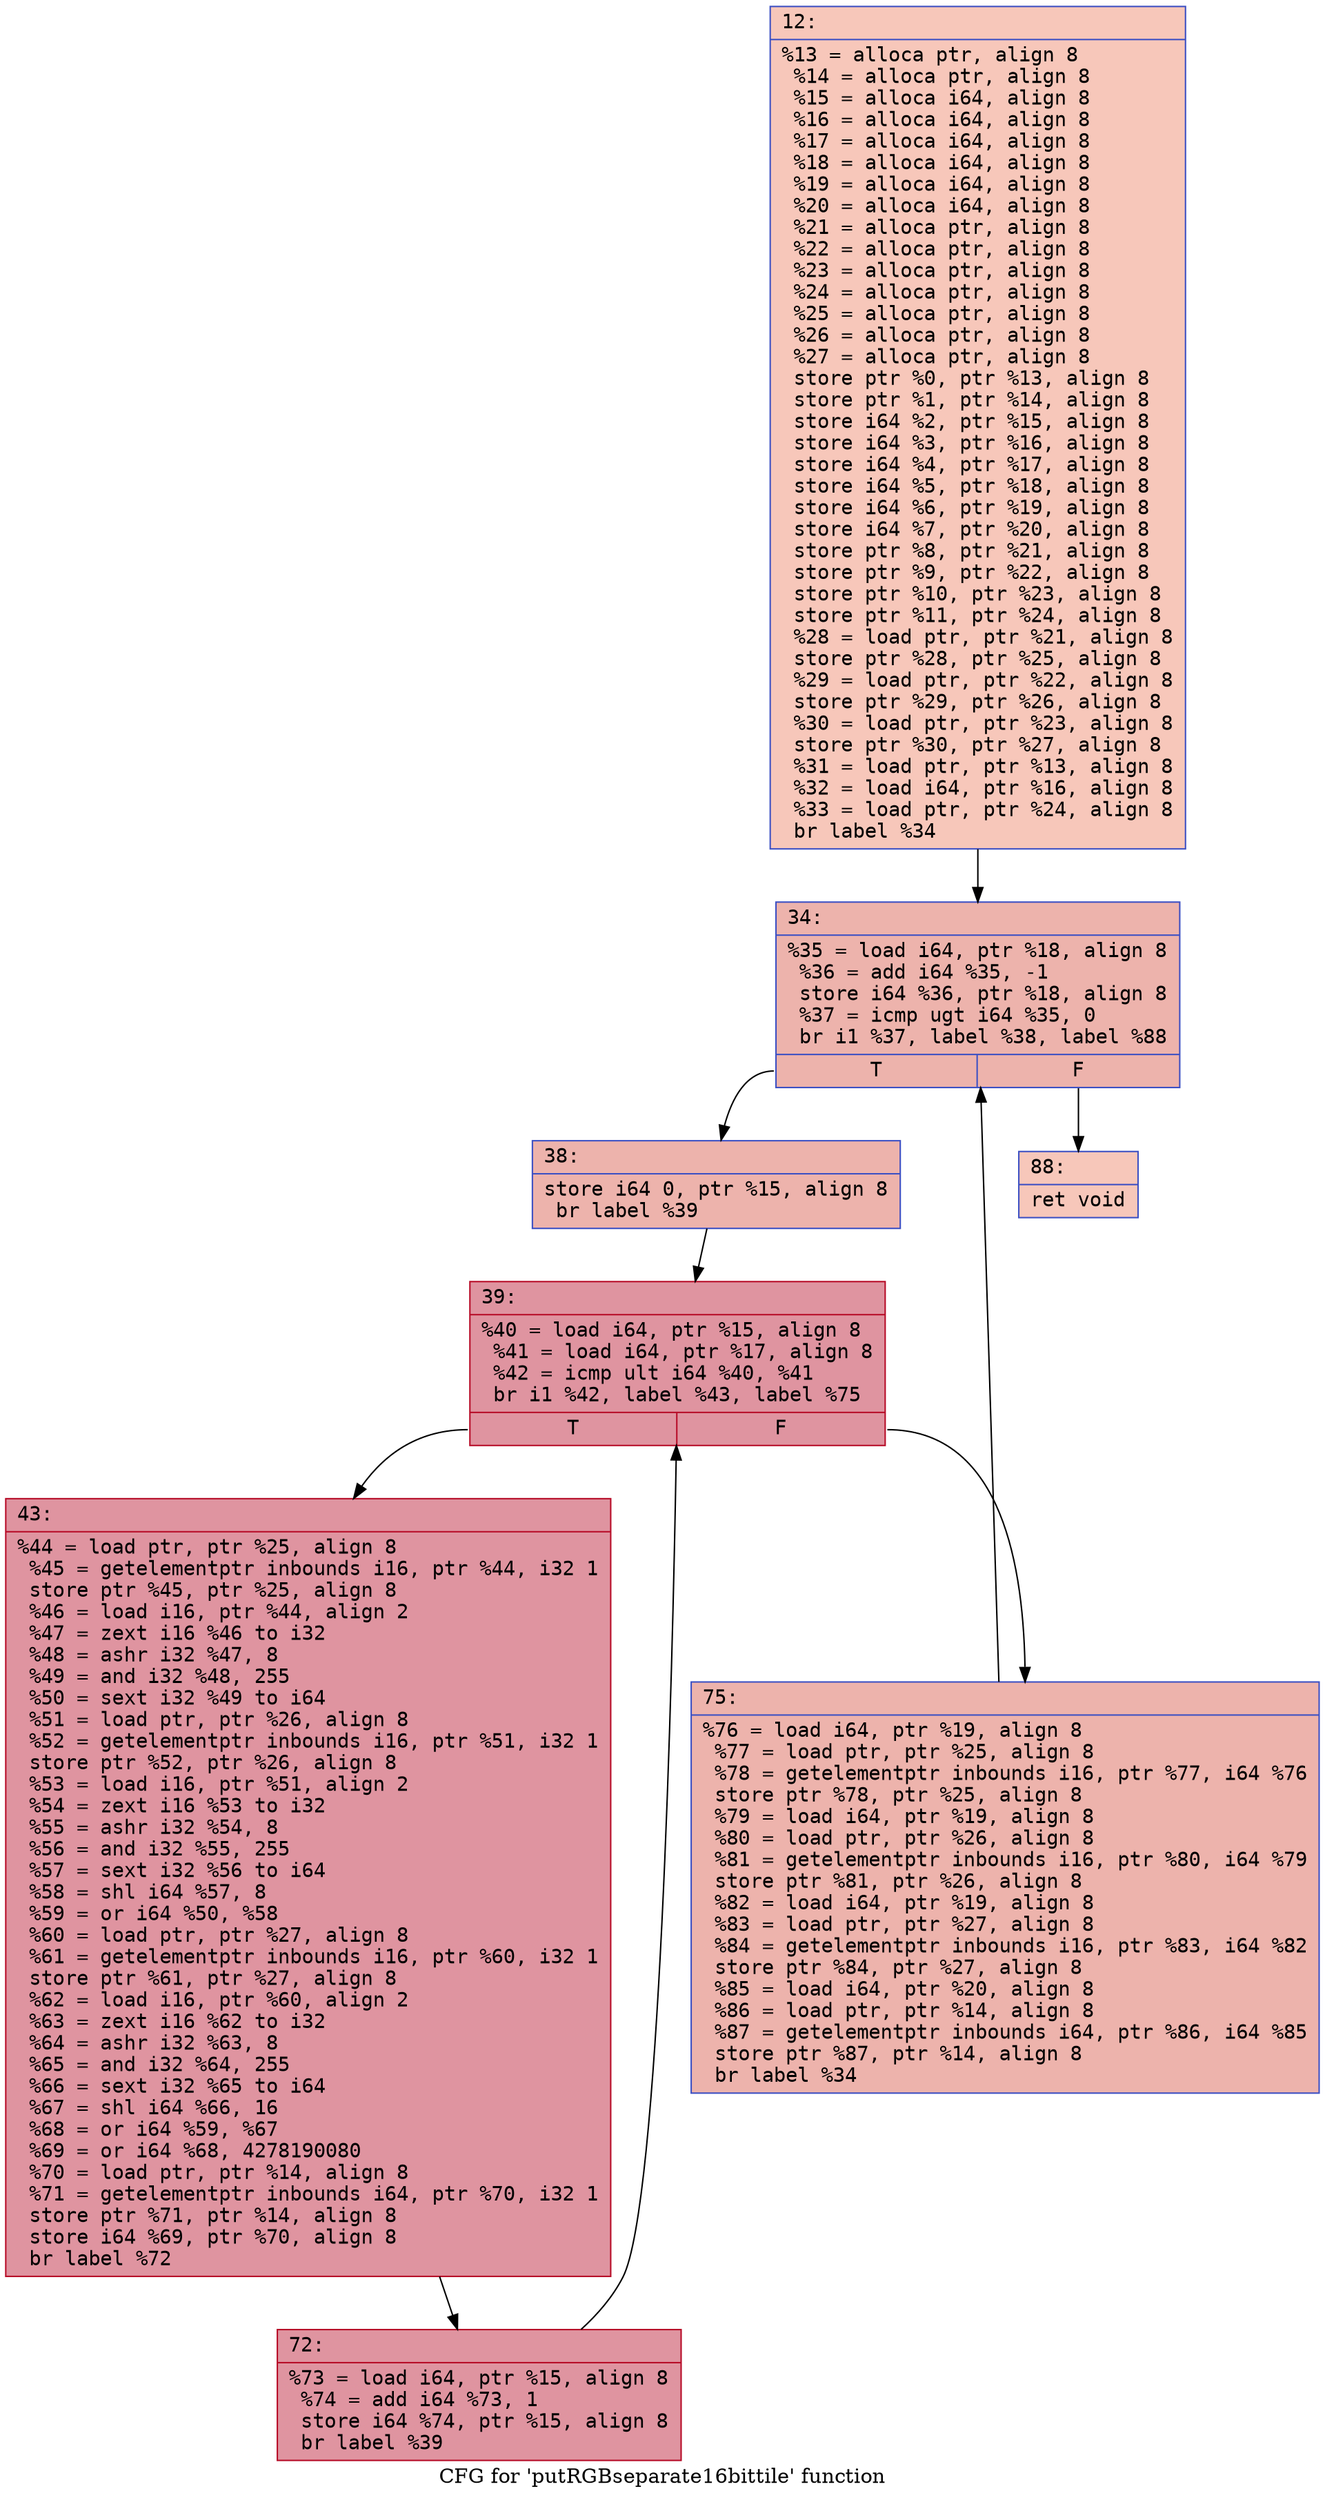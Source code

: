 digraph "CFG for 'putRGBseparate16bittile' function" {
	label="CFG for 'putRGBseparate16bittile' function";

	Node0x600002a20230 [shape=record,color="#3d50c3ff", style=filled, fillcolor="#ec7f6370" fontname="Courier",label="{12:\l|  %13 = alloca ptr, align 8\l  %14 = alloca ptr, align 8\l  %15 = alloca i64, align 8\l  %16 = alloca i64, align 8\l  %17 = alloca i64, align 8\l  %18 = alloca i64, align 8\l  %19 = alloca i64, align 8\l  %20 = alloca i64, align 8\l  %21 = alloca ptr, align 8\l  %22 = alloca ptr, align 8\l  %23 = alloca ptr, align 8\l  %24 = alloca ptr, align 8\l  %25 = alloca ptr, align 8\l  %26 = alloca ptr, align 8\l  %27 = alloca ptr, align 8\l  store ptr %0, ptr %13, align 8\l  store ptr %1, ptr %14, align 8\l  store i64 %2, ptr %15, align 8\l  store i64 %3, ptr %16, align 8\l  store i64 %4, ptr %17, align 8\l  store i64 %5, ptr %18, align 8\l  store i64 %6, ptr %19, align 8\l  store i64 %7, ptr %20, align 8\l  store ptr %8, ptr %21, align 8\l  store ptr %9, ptr %22, align 8\l  store ptr %10, ptr %23, align 8\l  store ptr %11, ptr %24, align 8\l  %28 = load ptr, ptr %21, align 8\l  store ptr %28, ptr %25, align 8\l  %29 = load ptr, ptr %22, align 8\l  store ptr %29, ptr %26, align 8\l  %30 = load ptr, ptr %23, align 8\l  store ptr %30, ptr %27, align 8\l  %31 = load ptr, ptr %13, align 8\l  %32 = load i64, ptr %16, align 8\l  %33 = load ptr, ptr %24, align 8\l  br label %34\l}"];
	Node0x600002a20230 -> Node0x600002a20280[tooltip="12 -> 34\nProbability 100.00%" ];
	Node0x600002a20280 [shape=record,color="#3d50c3ff", style=filled, fillcolor="#d6524470" fontname="Courier",label="{34:\l|  %35 = load i64, ptr %18, align 8\l  %36 = add i64 %35, -1\l  store i64 %36, ptr %18, align 8\l  %37 = icmp ugt i64 %35, 0\l  br i1 %37, label %38, label %88\l|{<s0>T|<s1>F}}"];
	Node0x600002a20280:s0 -> Node0x600002a202d0[tooltip="34 -> 38\nProbability 96.88%" ];
	Node0x600002a20280:s1 -> Node0x600002a20460[tooltip="34 -> 88\nProbability 3.12%" ];
	Node0x600002a202d0 [shape=record,color="#3d50c3ff", style=filled, fillcolor="#d6524470" fontname="Courier",label="{38:\l|  store i64 0, ptr %15, align 8\l  br label %39\l}"];
	Node0x600002a202d0 -> Node0x600002a20320[tooltip="38 -> 39\nProbability 100.00%" ];
	Node0x600002a20320 [shape=record,color="#b70d28ff", style=filled, fillcolor="#b70d2870" fontname="Courier",label="{39:\l|  %40 = load i64, ptr %15, align 8\l  %41 = load i64, ptr %17, align 8\l  %42 = icmp ult i64 %40, %41\l  br i1 %42, label %43, label %75\l|{<s0>T|<s1>F}}"];
	Node0x600002a20320:s0 -> Node0x600002a20370[tooltip="39 -> 43\nProbability 96.88%" ];
	Node0x600002a20320:s1 -> Node0x600002a20410[tooltip="39 -> 75\nProbability 3.12%" ];
	Node0x600002a20370 [shape=record,color="#b70d28ff", style=filled, fillcolor="#b70d2870" fontname="Courier",label="{43:\l|  %44 = load ptr, ptr %25, align 8\l  %45 = getelementptr inbounds i16, ptr %44, i32 1\l  store ptr %45, ptr %25, align 8\l  %46 = load i16, ptr %44, align 2\l  %47 = zext i16 %46 to i32\l  %48 = ashr i32 %47, 8\l  %49 = and i32 %48, 255\l  %50 = sext i32 %49 to i64\l  %51 = load ptr, ptr %26, align 8\l  %52 = getelementptr inbounds i16, ptr %51, i32 1\l  store ptr %52, ptr %26, align 8\l  %53 = load i16, ptr %51, align 2\l  %54 = zext i16 %53 to i32\l  %55 = ashr i32 %54, 8\l  %56 = and i32 %55, 255\l  %57 = sext i32 %56 to i64\l  %58 = shl i64 %57, 8\l  %59 = or i64 %50, %58\l  %60 = load ptr, ptr %27, align 8\l  %61 = getelementptr inbounds i16, ptr %60, i32 1\l  store ptr %61, ptr %27, align 8\l  %62 = load i16, ptr %60, align 2\l  %63 = zext i16 %62 to i32\l  %64 = ashr i32 %63, 8\l  %65 = and i32 %64, 255\l  %66 = sext i32 %65 to i64\l  %67 = shl i64 %66, 16\l  %68 = or i64 %59, %67\l  %69 = or i64 %68, 4278190080\l  %70 = load ptr, ptr %14, align 8\l  %71 = getelementptr inbounds i64, ptr %70, i32 1\l  store ptr %71, ptr %14, align 8\l  store i64 %69, ptr %70, align 8\l  br label %72\l}"];
	Node0x600002a20370 -> Node0x600002a203c0[tooltip="43 -> 72\nProbability 100.00%" ];
	Node0x600002a203c0 [shape=record,color="#b70d28ff", style=filled, fillcolor="#b70d2870" fontname="Courier",label="{72:\l|  %73 = load i64, ptr %15, align 8\l  %74 = add i64 %73, 1\l  store i64 %74, ptr %15, align 8\l  br label %39\l}"];
	Node0x600002a203c0 -> Node0x600002a20320[tooltip="72 -> 39\nProbability 100.00%" ];
	Node0x600002a20410 [shape=record,color="#3d50c3ff", style=filled, fillcolor="#d6524470" fontname="Courier",label="{75:\l|  %76 = load i64, ptr %19, align 8\l  %77 = load ptr, ptr %25, align 8\l  %78 = getelementptr inbounds i16, ptr %77, i64 %76\l  store ptr %78, ptr %25, align 8\l  %79 = load i64, ptr %19, align 8\l  %80 = load ptr, ptr %26, align 8\l  %81 = getelementptr inbounds i16, ptr %80, i64 %79\l  store ptr %81, ptr %26, align 8\l  %82 = load i64, ptr %19, align 8\l  %83 = load ptr, ptr %27, align 8\l  %84 = getelementptr inbounds i16, ptr %83, i64 %82\l  store ptr %84, ptr %27, align 8\l  %85 = load i64, ptr %20, align 8\l  %86 = load ptr, ptr %14, align 8\l  %87 = getelementptr inbounds i64, ptr %86, i64 %85\l  store ptr %87, ptr %14, align 8\l  br label %34\l}"];
	Node0x600002a20410 -> Node0x600002a20280[tooltip="75 -> 34\nProbability 100.00%" ];
	Node0x600002a20460 [shape=record,color="#3d50c3ff", style=filled, fillcolor="#ec7f6370" fontname="Courier",label="{88:\l|  ret void\l}"];
}
